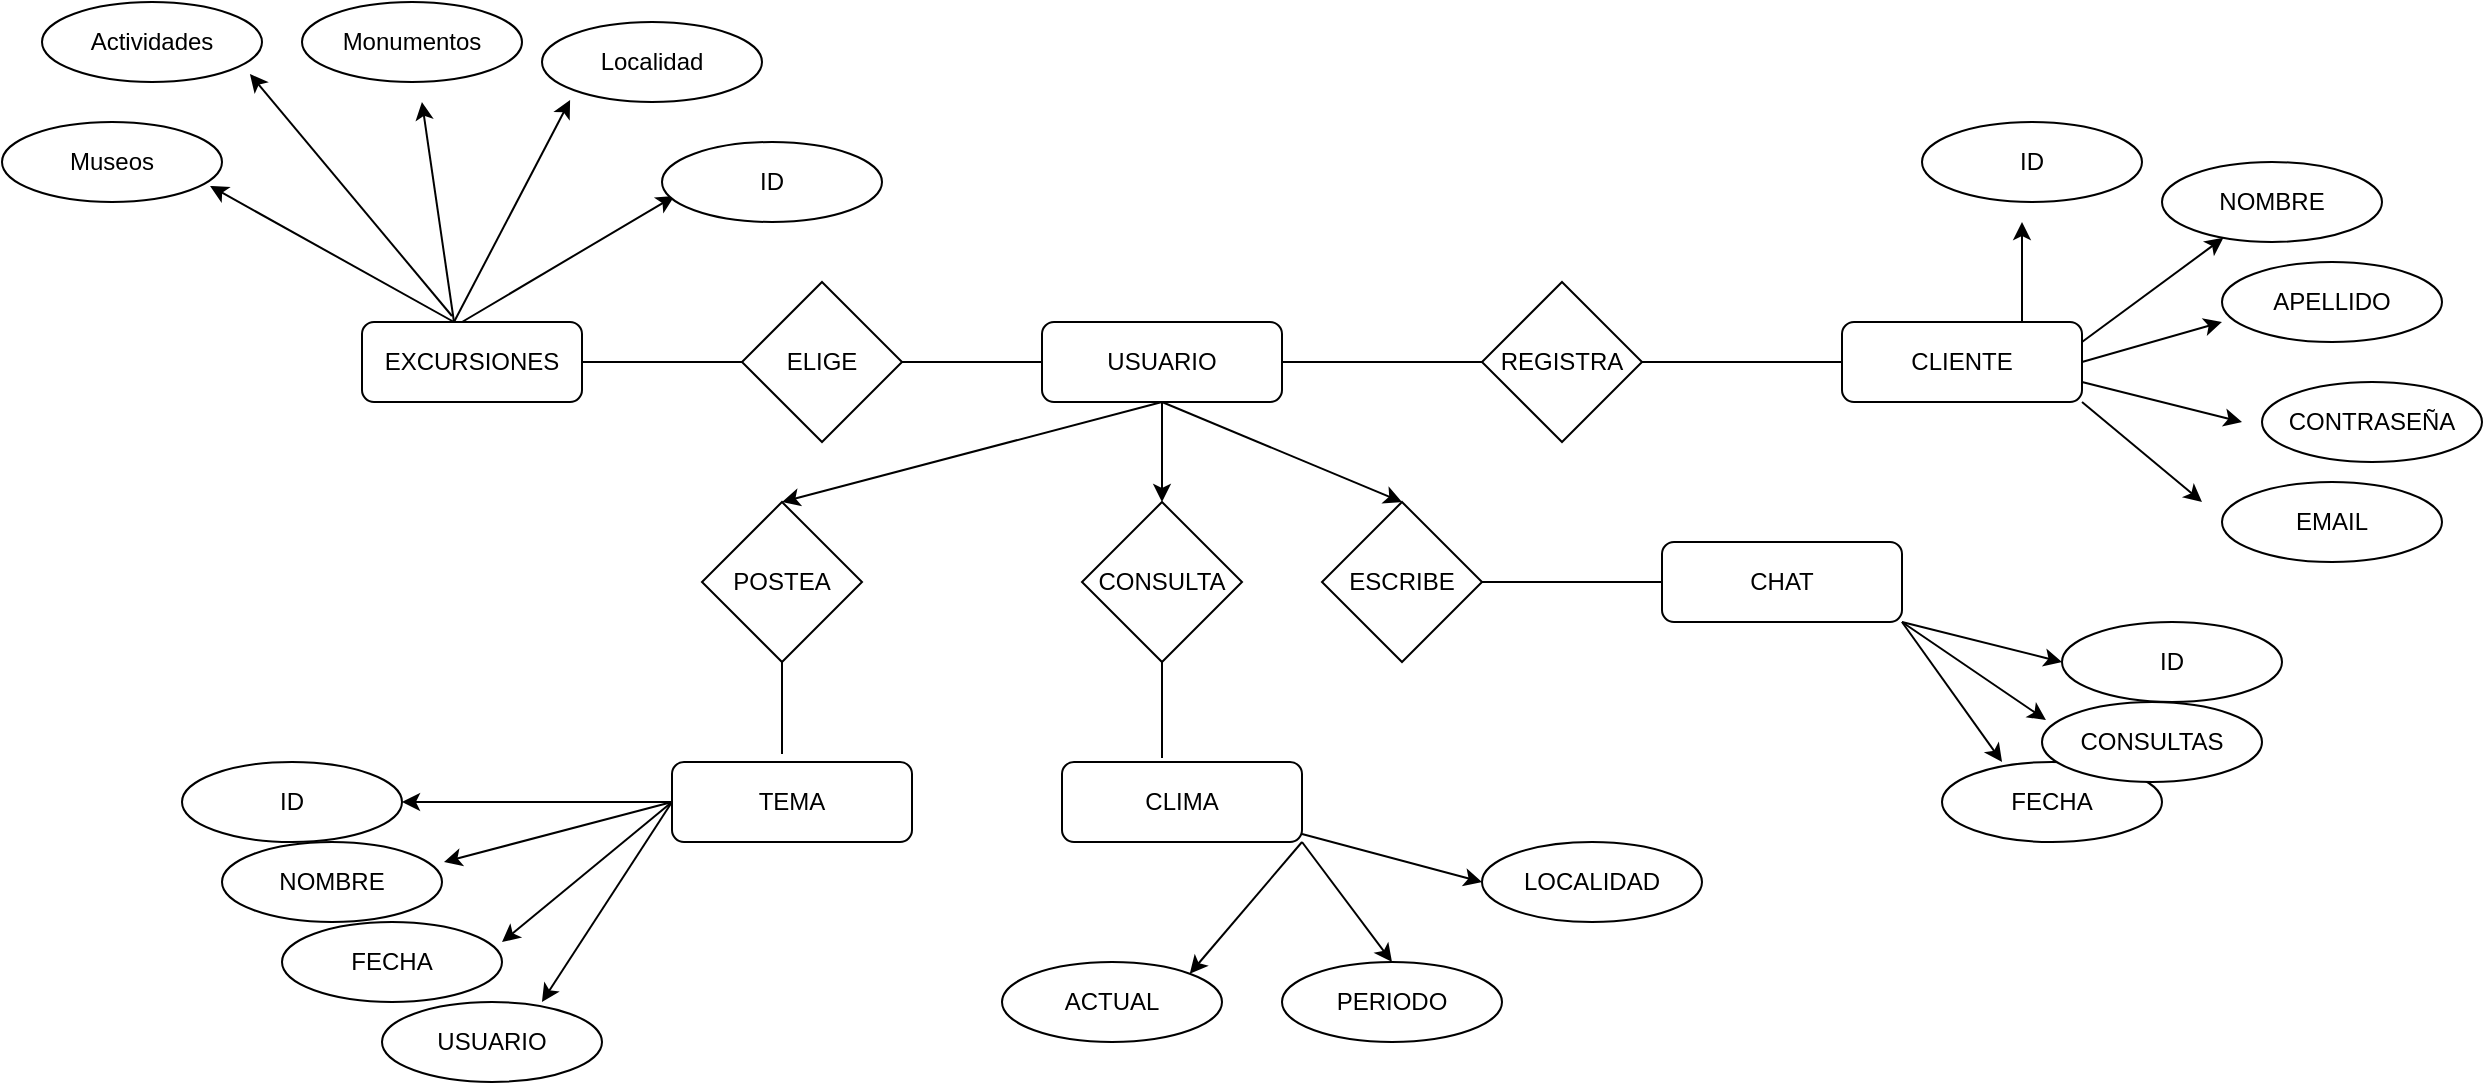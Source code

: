 <mxfile version="14.3.0" type="github"><diagram id="C5RBs43oDa-KdzZeNtuy" name="Page-1"><mxGraphModel dx="1695" dy="1623" grid="1" gridSize="10" guides="1" tooltips="1" connect="1" arrows="1" fold="1" page="1" pageScale="1" pageWidth="827" pageHeight="1169" math="0" shadow="0"><root><mxCell id="WIyWlLk6GJQsqaUBKTNV-0"/><mxCell id="WIyWlLk6GJQsqaUBKTNV-1" parent="WIyWlLk6GJQsqaUBKTNV-0"/><mxCell id="WIyWlLk6GJQsqaUBKTNV-7" value="USUARIO" style="rounded=1;whiteSpace=wrap;html=1;fontSize=12;glass=0;strokeWidth=1;shadow=0;" parent="WIyWlLk6GJQsqaUBKTNV-1" vertex="1"><mxGeometry x="440" y="110" width="120" height="40" as="geometry"/></mxCell><mxCell id="FzlKPwfHCi2CkfXrIBkZ-12" value="EXCURSIONES" style="rounded=1;whiteSpace=wrap;html=1;" parent="WIyWlLk6GJQsqaUBKTNV-1" vertex="1"><mxGeometry x="100" y="110" width="110" height="40" as="geometry"/></mxCell><mxCell id="FzlKPwfHCi2CkfXrIBkZ-13" value="ELIGE" style="rhombus;whiteSpace=wrap;html=1;" parent="WIyWlLk6GJQsqaUBKTNV-1" vertex="1"><mxGeometry x="290" y="90" width="80" height="80" as="geometry"/></mxCell><mxCell id="FzlKPwfHCi2CkfXrIBkZ-56" value="" style="endArrow=classic;html=1;" parent="WIyWlLk6GJQsqaUBKTNV-1" edge="1"><mxGeometry width="50" height="50" relative="1" as="geometry"><mxPoint x="150" y="110" as="sourcePoint"/><mxPoint x="256.234" y="47.046" as="targetPoint"/></mxGeometry></mxCell><mxCell id="FzlKPwfHCi2CkfXrIBkZ-57" value="" style="endArrow=classic;html=1;entryX=0.355;entryY=0.975;entryDx=0;entryDy=0;entryPerimeter=0;" parent="WIyWlLk6GJQsqaUBKTNV-1" edge="1"><mxGeometry width="50" height="50" relative="1" as="geometry"><mxPoint x="146" y="110" as="sourcePoint"/><mxPoint x="204.05" y="-1" as="targetPoint"/></mxGeometry></mxCell><mxCell id="FzlKPwfHCi2CkfXrIBkZ-58" value="" style="endArrow=classic;html=1;entryX=0.727;entryY=1;entryDx=0;entryDy=0;entryPerimeter=0;" parent="WIyWlLk6GJQsqaUBKTNV-1" edge="1"><mxGeometry width="50" height="50" relative="1" as="geometry"><mxPoint x="146" y="110" as="sourcePoint"/><mxPoint x="129.97" as="targetPoint"/></mxGeometry></mxCell><mxCell id="FzlKPwfHCi2CkfXrIBkZ-59" value="" style="endArrow=classic;html=1;entryX=0.673;entryY=1.05;entryDx=0;entryDy=0;entryPerimeter=0;" parent="WIyWlLk6GJQsqaUBKTNV-1" edge="1"><mxGeometry width="50" height="50" relative="1" as="geometry"><mxPoint x="146" y="110" as="sourcePoint"/><mxPoint x="24.03" y="42" as="targetPoint"/></mxGeometry></mxCell><mxCell id="FzlKPwfHCi2CkfXrIBkZ-61" value="" style="endArrow=none;html=1;strokeColor=#000000;entryX=0;entryY=0.5;entryDx=0;entryDy=0;" parent="WIyWlLk6GJQsqaUBKTNV-1" target="FzlKPwfHCi2CkfXrIBkZ-13" edge="1"><mxGeometry width="50" height="50" relative="1" as="geometry"><mxPoint x="210" y="130" as="sourcePoint"/><mxPoint x="260" y="80" as="targetPoint"/></mxGeometry></mxCell><mxCell id="FzlKPwfHCi2CkfXrIBkZ-62" value="" style="endArrow=none;html=1;strokeColor=#000000;entryX=0;entryY=0.5;entryDx=0;entryDy=0;" parent="WIyWlLk6GJQsqaUBKTNV-1" target="WIyWlLk6GJQsqaUBKTNV-7" edge="1"><mxGeometry width="50" height="50" relative="1" as="geometry"><mxPoint x="370" y="130" as="sourcePoint"/><mxPoint x="420" y="80" as="targetPoint"/></mxGeometry></mxCell><mxCell id="FzlKPwfHCi2CkfXrIBkZ-63" style="edgeStyle=orthogonalEdgeStyle;rounded=0;orthogonalLoop=1;jettySize=auto;html=1;exitX=0.75;exitY=0;exitDx=0;exitDy=0;" parent="WIyWlLk6GJQsqaUBKTNV-1" source="FzlKPwfHCi2CkfXrIBkZ-64" edge="1"><mxGeometry relative="1" as="geometry"><mxPoint x="930" y="60" as="targetPoint"/></mxGeometry></mxCell><mxCell id="FzlKPwfHCi2CkfXrIBkZ-64" value="CLIENTE" style="rounded=1;whiteSpace=wrap;html=1;fontSize=12;glass=0;strokeWidth=1;shadow=0;" parent="WIyWlLk6GJQsqaUBKTNV-1" vertex="1"><mxGeometry x="840" y="110" width="120" height="40" as="geometry"/></mxCell><mxCell id="FzlKPwfHCi2CkfXrIBkZ-65" value="" style="endArrow=classic;html=1;exitX=1;exitY=0.25;exitDx=0;exitDy=0;" parent="WIyWlLk6GJQsqaUBKTNV-1" source="FzlKPwfHCi2CkfXrIBkZ-64" target="FzlKPwfHCi2CkfXrIBkZ-66" edge="1"><mxGeometry width="50" height="50" relative="1" as="geometry"><mxPoint x="960" y="110" as="sourcePoint"/><mxPoint x="1010" y="60" as="targetPoint"/></mxGeometry></mxCell><mxCell id="FzlKPwfHCi2CkfXrIBkZ-66" value="NOMBRE" style="ellipse;whiteSpace=wrap;html=1;" parent="WIyWlLk6GJQsqaUBKTNV-1" vertex="1"><mxGeometry x="1000" y="30" width="110" height="40" as="geometry"/></mxCell><mxCell id="FzlKPwfHCi2CkfXrIBkZ-67" value="APELLIDO" style="ellipse;whiteSpace=wrap;html=1;" parent="WIyWlLk6GJQsqaUBKTNV-1" vertex="1"><mxGeometry x="1030" y="80" width="110" height="40" as="geometry"/></mxCell><mxCell id="FzlKPwfHCi2CkfXrIBkZ-68" value="CONTRASEÑA" style="ellipse;whiteSpace=wrap;html=1;" parent="WIyWlLk6GJQsqaUBKTNV-1" vertex="1"><mxGeometry x="1050" y="140" width="110" height="40" as="geometry"/></mxCell><mxCell id="FzlKPwfHCi2CkfXrIBkZ-69" value="ID" style="ellipse;whiteSpace=wrap;html=1;" parent="WIyWlLk6GJQsqaUBKTNV-1" vertex="1"><mxGeometry x="880" y="10" width="110" height="40" as="geometry"/></mxCell><mxCell id="FzlKPwfHCi2CkfXrIBkZ-70" value="EMAIL" style="ellipse;whiteSpace=wrap;html=1;" parent="WIyWlLk6GJQsqaUBKTNV-1" vertex="1"><mxGeometry x="1030" y="190" width="110" height="40" as="geometry"/></mxCell><mxCell id="FzlKPwfHCi2CkfXrIBkZ-71" value="" style="endArrow=classic;html=1;entryX=0;entryY=0.75;entryDx=0;entryDy=0;entryPerimeter=0;exitX=1;exitY=0.5;exitDx=0;exitDy=0;" parent="WIyWlLk6GJQsqaUBKTNV-1" source="FzlKPwfHCi2CkfXrIBkZ-64" target="FzlKPwfHCi2CkfXrIBkZ-67" edge="1"><mxGeometry width="50" height="50" relative="1" as="geometry"><mxPoint x="960" y="140" as="sourcePoint"/><mxPoint x="1010" y="90" as="targetPoint"/></mxGeometry></mxCell><mxCell id="FzlKPwfHCi2CkfXrIBkZ-72" value="" style="endArrow=classic;html=1;exitX=1;exitY=0.75;exitDx=0;exitDy=0;" parent="WIyWlLk6GJQsqaUBKTNV-1" source="FzlKPwfHCi2CkfXrIBkZ-64" edge="1"><mxGeometry width="50" height="50" relative="1" as="geometry"><mxPoint x="960" y="150" as="sourcePoint"/><mxPoint x="1040" y="160" as="targetPoint"/></mxGeometry></mxCell><mxCell id="FzlKPwfHCi2CkfXrIBkZ-73" value="" style="endArrow=classic;html=1;exitX=1;exitY=1;exitDx=0;exitDy=0;" parent="WIyWlLk6GJQsqaUBKTNV-1" source="FzlKPwfHCi2CkfXrIBkZ-64" edge="1"><mxGeometry width="50" height="50" relative="1" as="geometry"><mxPoint x="930" y="150" as="sourcePoint"/><mxPoint x="1020" y="200" as="targetPoint"/></mxGeometry></mxCell><mxCell id="FzlKPwfHCi2CkfXrIBkZ-74" value="REGISTRA" style="rhombus;whiteSpace=wrap;html=1;" parent="WIyWlLk6GJQsqaUBKTNV-1" vertex="1"><mxGeometry x="660" y="90" width="80" height="80" as="geometry"/></mxCell><mxCell id="FzlKPwfHCi2CkfXrIBkZ-75" value="" style="endArrow=none;html=1;strokeColor=#000000;entryX=0;entryY=0.5;entryDx=0;entryDy=0;exitX=1;exitY=0.5;exitDx=0;exitDy=0;" parent="WIyWlLk6GJQsqaUBKTNV-1" source="FzlKPwfHCi2CkfXrIBkZ-74" target="FzlKPwfHCi2CkfXrIBkZ-64" edge="1"><mxGeometry width="50" height="50" relative="1" as="geometry"><mxPoint x="690" y="180" as="sourcePoint"/><mxPoint x="740" y="130" as="targetPoint"/></mxGeometry></mxCell><mxCell id="FzlKPwfHCi2CkfXrIBkZ-76" value="" style="endArrow=none;html=1;strokeColor=#000000;entryX=0;entryY=0.5;entryDx=0;entryDy=0;sketch=0;shadow=0;" parent="WIyWlLk6GJQsqaUBKTNV-1" target="FzlKPwfHCi2CkfXrIBkZ-74" edge="1"><mxGeometry width="50" height="50" relative="1" as="geometry"><mxPoint x="560" y="130" as="sourcePoint"/><mxPoint x="610" y="80" as="targetPoint"/></mxGeometry></mxCell><mxCell id="FzlKPwfHCi2CkfXrIBkZ-77" value="POSTEA" style="rhombus;whiteSpace=wrap;html=1;" parent="WIyWlLk6GJQsqaUBKTNV-1" vertex="1"><mxGeometry x="270" y="200" width="80" height="80" as="geometry"/></mxCell><mxCell id="FzlKPwfHCi2CkfXrIBkZ-78" value="CONSULTA" style="rhombus;whiteSpace=wrap;html=1;" parent="WIyWlLk6GJQsqaUBKTNV-1" vertex="1"><mxGeometry x="460" y="200" width="80" height="80" as="geometry"/></mxCell><mxCell id="FzlKPwfHCi2CkfXrIBkZ-84" value="" style="endArrow=classic;html=1;shadow=0;strokeColor=#000000;exitX=0.5;exitY=1;exitDx=0;exitDy=0;entryX=0.5;entryY=0;entryDx=0;entryDy=0;" parent="WIyWlLk6GJQsqaUBKTNV-1" source="WIyWlLk6GJQsqaUBKTNV-7" target="FzlKPwfHCi2CkfXrIBkZ-78" edge="1"><mxGeometry width="50" height="50" relative="1" as="geometry"><mxPoint x="580" y="280" as="sourcePoint"/><mxPoint x="630" y="230" as="targetPoint"/></mxGeometry></mxCell><mxCell id="FzlKPwfHCi2CkfXrIBkZ-85" value="" style="endArrow=classic;html=1;shadow=0;strokeColor=#000000;exitX=0.5;exitY=1;exitDx=0;exitDy=0;entryX=0.5;entryY=0;entryDx=0;entryDy=0;" parent="WIyWlLk6GJQsqaUBKTNV-1" source="WIyWlLk6GJQsqaUBKTNV-7" target="FzlKPwfHCi2CkfXrIBkZ-77" edge="1"><mxGeometry width="50" height="50" relative="1" as="geometry"><mxPoint x="340" y="220" as="sourcePoint"/><mxPoint x="390" y="170" as="targetPoint"/></mxGeometry></mxCell><mxCell id="FzlKPwfHCi2CkfXrIBkZ-86" value="ESCRIBE" style="rhombus;whiteSpace=wrap;html=1;" parent="WIyWlLk6GJQsqaUBKTNV-1" vertex="1"><mxGeometry x="580" y="200" width="80" height="80" as="geometry"/></mxCell><mxCell id="FzlKPwfHCi2CkfXrIBkZ-87" value="" style="endArrow=classic;html=1;shadow=0;strokeColor=#000000;exitX=0.5;exitY=1;exitDx=0;exitDy=0;entryX=0.5;entryY=0;entryDx=0;entryDy=0;" parent="WIyWlLk6GJQsqaUBKTNV-1" source="WIyWlLk6GJQsqaUBKTNV-7" target="FzlKPwfHCi2CkfXrIBkZ-86" edge="1"><mxGeometry width="50" height="50" relative="1" as="geometry"><mxPoint x="580" y="280" as="sourcePoint"/><mxPoint x="630" y="230" as="targetPoint"/></mxGeometry></mxCell><mxCell id="FzlKPwfHCi2CkfXrIBkZ-88" value="FECHA" style="ellipse;whiteSpace=wrap;html=1;" parent="WIyWlLk6GJQsqaUBKTNV-1" vertex="1"><mxGeometry x="890" y="330" width="110" height="40" as="geometry"/></mxCell><mxCell id="FzlKPwfHCi2CkfXrIBkZ-89" value="CONSULTAS" style="ellipse;whiteSpace=wrap;html=1;" parent="WIyWlLk6GJQsqaUBKTNV-1" vertex="1"><mxGeometry x="940" y="300" width="110" height="40" as="geometry"/></mxCell><mxCell id="FzlKPwfHCi2CkfXrIBkZ-90" value="ID" style="ellipse;whiteSpace=wrap;html=1;" parent="WIyWlLk6GJQsqaUBKTNV-1" vertex="1"><mxGeometry x="950" y="260" width="110" height="40" as="geometry"/></mxCell><mxCell id="FzlKPwfHCi2CkfXrIBkZ-91" value="CHAT" style="rounded=1;whiteSpace=wrap;html=1;fontSize=12;glass=0;strokeWidth=1;shadow=0;" parent="WIyWlLk6GJQsqaUBKTNV-1" vertex="1"><mxGeometry x="750" y="220" width="120" height="40" as="geometry"/></mxCell><mxCell id="FzlKPwfHCi2CkfXrIBkZ-93" value="ACTUAL" style="ellipse;whiteSpace=wrap;html=1;" parent="WIyWlLk6GJQsqaUBKTNV-1" vertex="1"><mxGeometry x="420" y="430" width="110" height="40" as="geometry"/></mxCell><mxCell id="FzlKPwfHCi2CkfXrIBkZ-94" value="CLIMA" style="rounded=1;whiteSpace=wrap;html=1;fontSize=12;glass=0;strokeWidth=1;shadow=0;" parent="WIyWlLk6GJQsqaUBKTNV-1" vertex="1"><mxGeometry x="450" y="330" width="120" height="40" as="geometry"/></mxCell><mxCell id="FzlKPwfHCi2CkfXrIBkZ-95" value="TEMA" style="rounded=1;whiteSpace=wrap;html=1;fontSize=12;glass=0;strokeWidth=1;shadow=0;" parent="WIyWlLk6GJQsqaUBKTNV-1" vertex="1"><mxGeometry x="255" y="330" width="120" height="40" as="geometry"/></mxCell><mxCell id="FzlKPwfHCi2CkfXrIBkZ-96" value="PERIODO" style="ellipse;whiteSpace=wrap;html=1;" parent="WIyWlLk6GJQsqaUBKTNV-1" vertex="1"><mxGeometry x="560" y="430" width="110" height="40" as="geometry"/></mxCell><mxCell id="FzlKPwfHCi2CkfXrIBkZ-97" value="USUARIO" style="ellipse;whiteSpace=wrap;html=1;" parent="WIyWlLk6GJQsqaUBKTNV-1" vertex="1"><mxGeometry x="110" y="450" width="110" height="40" as="geometry"/></mxCell><mxCell id="FzlKPwfHCi2CkfXrIBkZ-98" value="FECHA" style="ellipse;whiteSpace=wrap;html=1;" parent="WIyWlLk6GJQsqaUBKTNV-1" vertex="1"><mxGeometry x="60" y="410" width="110" height="40" as="geometry"/></mxCell><mxCell id="FzlKPwfHCi2CkfXrIBkZ-99" value="NOMBRE" style="ellipse;whiteSpace=wrap;html=1;" parent="WIyWlLk6GJQsqaUBKTNV-1" vertex="1"><mxGeometry x="30" y="370" width="110" height="40" as="geometry"/></mxCell><mxCell id="FzlKPwfHCi2CkfXrIBkZ-100" value="ID" style="ellipse;whiteSpace=wrap;html=1;" parent="WIyWlLk6GJQsqaUBKTNV-1" vertex="1"><mxGeometry x="10" y="330" width="110" height="40" as="geometry"/></mxCell><mxCell id="FzlKPwfHCi2CkfXrIBkZ-101" value="" style="endArrow=classic;html=1;shadow=0;strokeColor=#000000;entryX=0;entryY=0.5;entryDx=0;entryDy=0;exitX=1;exitY=1;exitDx=0;exitDy=0;" parent="WIyWlLk6GJQsqaUBKTNV-1" source="FzlKPwfHCi2CkfXrIBkZ-91" target="FzlKPwfHCi2CkfXrIBkZ-90" edge="1"><mxGeometry width="50" height="50" relative="1" as="geometry"><mxPoint x="670" y="360" as="sourcePoint"/><mxPoint x="720" y="310" as="targetPoint"/></mxGeometry></mxCell><mxCell id="FzlKPwfHCi2CkfXrIBkZ-102" value="" style="endArrow=classic;html=1;shadow=0;strokeColor=#000000;exitX=1;exitY=1;exitDx=0;exitDy=0;entryX=0.018;entryY=0.225;entryDx=0;entryDy=0;entryPerimeter=0;" parent="WIyWlLk6GJQsqaUBKTNV-1" source="FzlKPwfHCi2CkfXrIBkZ-91" target="FzlKPwfHCi2CkfXrIBkZ-89" edge="1"><mxGeometry width="50" height="50" relative="1" as="geometry"><mxPoint x="670" y="360" as="sourcePoint"/><mxPoint x="720" y="310" as="targetPoint"/></mxGeometry></mxCell><mxCell id="FzlKPwfHCi2CkfXrIBkZ-103" value="" style="endArrow=classic;html=1;shadow=0;strokeColor=#000000;exitX=1;exitY=1;exitDx=0;exitDy=0;entryX=0.273;entryY=0;entryDx=0;entryDy=0;entryPerimeter=0;" parent="WIyWlLk6GJQsqaUBKTNV-1" source="FzlKPwfHCi2CkfXrIBkZ-91" target="FzlKPwfHCi2CkfXrIBkZ-88" edge="1"><mxGeometry width="50" height="50" relative="1" as="geometry"><mxPoint x="670" y="360" as="sourcePoint"/><mxPoint x="720" y="310" as="targetPoint"/></mxGeometry></mxCell><mxCell id="FzlKPwfHCi2CkfXrIBkZ-104" value="" style="endArrow=none;html=1;shadow=0;strokeColor=#000000;entryX=0;entryY=0.5;entryDx=0;entryDy=0;exitX=1;exitY=0.5;exitDx=0;exitDy=0;" parent="WIyWlLk6GJQsqaUBKTNV-1" source="FzlKPwfHCi2CkfXrIBkZ-86" target="FzlKPwfHCi2CkfXrIBkZ-91" edge="1"><mxGeometry width="50" height="50" relative="1" as="geometry"><mxPoint x="670" y="360" as="sourcePoint"/><mxPoint x="720" y="310" as="targetPoint"/></mxGeometry></mxCell><mxCell id="FzlKPwfHCi2CkfXrIBkZ-105" value="" style="endArrow=none;html=1;shadow=0;strokeColor=#000000;entryX=0.5;entryY=1;entryDx=0;entryDy=0;" parent="WIyWlLk6GJQsqaUBKTNV-1" target="FzlKPwfHCi2CkfXrIBkZ-78" edge="1"><mxGeometry width="50" height="50" relative="1" as="geometry"><mxPoint x="500" y="328" as="sourcePoint"/><mxPoint x="720" y="310" as="targetPoint"/></mxGeometry></mxCell><mxCell id="FzlKPwfHCi2CkfXrIBkZ-106" value="" style="endArrow=none;html=1;shadow=0;strokeColor=#000000;entryX=0.5;entryY=1;entryDx=0;entryDy=0;" parent="WIyWlLk6GJQsqaUBKTNV-1" target="FzlKPwfHCi2CkfXrIBkZ-77" edge="1"><mxGeometry width="50" height="50" relative="1" as="geometry"><mxPoint x="310" y="326" as="sourcePoint"/><mxPoint x="720" y="310" as="targetPoint"/></mxGeometry></mxCell><mxCell id="FzlKPwfHCi2CkfXrIBkZ-108" value="LOCALIDAD" style="ellipse;whiteSpace=wrap;html=1;" parent="WIyWlLk6GJQsqaUBKTNV-1" vertex="1"><mxGeometry x="660" y="370" width="110" height="40" as="geometry"/></mxCell><mxCell id="FzlKPwfHCi2CkfXrIBkZ-109" value="" style="endArrow=classic;html=1;shadow=0;strokeColor=#000000;entryX=0;entryY=0.5;entryDx=0;entryDy=0;" parent="WIyWlLk6GJQsqaUBKTNV-1" source="FzlKPwfHCi2CkfXrIBkZ-94" target="FzlKPwfHCi2CkfXrIBkZ-108" edge="1"><mxGeometry width="50" height="50" relative="1" as="geometry"><mxPoint x="670" y="370" as="sourcePoint"/><mxPoint x="720" y="320" as="targetPoint"/></mxGeometry></mxCell><mxCell id="FzlKPwfHCi2CkfXrIBkZ-110" value="" style="endArrow=classic;html=1;shadow=0;strokeColor=#000000;exitX=1;exitY=1;exitDx=0;exitDy=0;entryX=0.5;entryY=0;entryDx=0;entryDy=0;" parent="WIyWlLk6GJQsqaUBKTNV-1" source="FzlKPwfHCi2CkfXrIBkZ-94" target="FzlKPwfHCi2CkfXrIBkZ-96" edge="1"><mxGeometry width="50" height="50" relative="1" as="geometry"><mxPoint x="670" y="370" as="sourcePoint"/><mxPoint x="720" y="320" as="targetPoint"/></mxGeometry></mxCell><mxCell id="FzlKPwfHCi2CkfXrIBkZ-111" value="" style="endArrow=classic;html=1;shadow=0;strokeColor=#000000;exitX=1;exitY=1;exitDx=0;exitDy=0;entryX=1;entryY=0;entryDx=0;entryDy=0;" parent="WIyWlLk6GJQsqaUBKTNV-1" source="FzlKPwfHCi2CkfXrIBkZ-94" target="FzlKPwfHCi2CkfXrIBkZ-93" edge="1"><mxGeometry width="50" height="50" relative="1" as="geometry"><mxPoint x="670" y="370" as="sourcePoint"/><mxPoint x="720" y="320" as="targetPoint"/></mxGeometry></mxCell><mxCell id="FzlKPwfHCi2CkfXrIBkZ-112" value="" style="endArrow=classic;html=1;shadow=0;strokeColor=#000000;entryX=1;entryY=0.25;entryDx=0;entryDy=0;entryPerimeter=0;" parent="WIyWlLk6GJQsqaUBKTNV-1" target="FzlKPwfHCi2CkfXrIBkZ-98" edge="1"><mxGeometry width="50" height="50" relative="1" as="geometry"><mxPoint x="255" y="350" as="sourcePoint"/><mxPoint x="305" y="300" as="targetPoint"/></mxGeometry></mxCell><mxCell id="FzlKPwfHCi2CkfXrIBkZ-113" value="" style="endArrow=classic;html=1;shadow=0;strokeColor=#000000;entryX=1.009;entryY=0.25;entryDx=0;entryDy=0;entryPerimeter=0;" parent="WIyWlLk6GJQsqaUBKTNV-1" target="FzlKPwfHCi2CkfXrIBkZ-99" edge="1"><mxGeometry width="50" height="50" relative="1" as="geometry"><mxPoint x="255" y="350" as="sourcePoint"/><mxPoint x="305" y="300" as="targetPoint"/></mxGeometry></mxCell><mxCell id="FzlKPwfHCi2CkfXrIBkZ-114" value="" style="endArrow=classic;html=1;shadow=0;strokeColor=#000000;entryX=1;entryY=0.5;entryDx=0;entryDy=0;" parent="WIyWlLk6GJQsqaUBKTNV-1" target="FzlKPwfHCi2CkfXrIBkZ-100" edge="1"><mxGeometry width="50" height="50" relative="1" as="geometry"><mxPoint x="255" y="350" as="sourcePoint"/><mxPoint x="305" y="300" as="targetPoint"/></mxGeometry></mxCell><mxCell id="FzlKPwfHCi2CkfXrIBkZ-115" value="" style="endArrow=classic;html=1;shadow=0;strokeColor=#000000;entryX=0.727;entryY=0;entryDx=0;entryDy=0;entryPerimeter=0;" parent="WIyWlLk6GJQsqaUBKTNV-1" target="FzlKPwfHCi2CkfXrIBkZ-97" edge="1"><mxGeometry width="50" height="50" relative="1" as="geometry"><mxPoint x="255" y="350" as="sourcePoint"/><mxPoint x="305" y="300" as="targetPoint"/></mxGeometry></mxCell><mxCell id="WO-i5hGIn6nYLA2ixtJo-0" value="ID" style="ellipse;whiteSpace=wrap;html=1;" parent="WIyWlLk6GJQsqaUBKTNV-1" vertex="1"><mxGeometry x="250" y="20" width="110" height="40" as="geometry"/></mxCell><mxCell id="WO-i5hGIn6nYLA2ixtJo-1" value="Localidad" style="ellipse;whiteSpace=wrap;html=1;" parent="WIyWlLk6GJQsqaUBKTNV-1" vertex="1"><mxGeometry x="190" y="-40" width="110" height="40" as="geometry"/></mxCell><mxCell id="WO-i5hGIn6nYLA2ixtJo-2" value="Monumentos" style="ellipse;whiteSpace=wrap;html=1;" parent="WIyWlLk6GJQsqaUBKTNV-1" vertex="1"><mxGeometry x="70" y="-50" width="110" height="40" as="geometry"/></mxCell><mxCell id="WO-i5hGIn6nYLA2ixtJo-3" value="Museos" style="ellipse;whiteSpace=wrap;html=1;" parent="WIyWlLk6GJQsqaUBKTNV-1" vertex="1"><mxGeometry x="-80" y="10" width="110" height="40" as="geometry"/></mxCell><mxCell id="WO-i5hGIn6nYLA2ixtJo-4" value="Actividades" style="ellipse;whiteSpace=wrap;html=1;" parent="WIyWlLk6GJQsqaUBKTNV-1" vertex="1"><mxGeometry x="-60" y="-50" width="110" height="40" as="geometry"/></mxCell><mxCell id="WO-i5hGIn6nYLA2ixtJo-5" value="" style="endArrow=classic;html=1;exitX=0.409;exitY=-0.075;exitDx=0;exitDy=0;exitPerimeter=0;entryX=0.945;entryY=0.9;entryDx=0;entryDy=0;entryPerimeter=0;" parent="WIyWlLk6GJQsqaUBKTNV-1" source="FzlKPwfHCi2CkfXrIBkZ-12" target="WO-i5hGIn6nYLA2ixtJo-4" edge="1"><mxGeometry width="50" height="50" relative="1" as="geometry"><mxPoint x="90" y="-10" as="sourcePoint"/><mxPoint x="140" y="-60" as="targetPoint"/></mxGeometry></mxCell></root></mxGraphModel></diagram></mxfile>